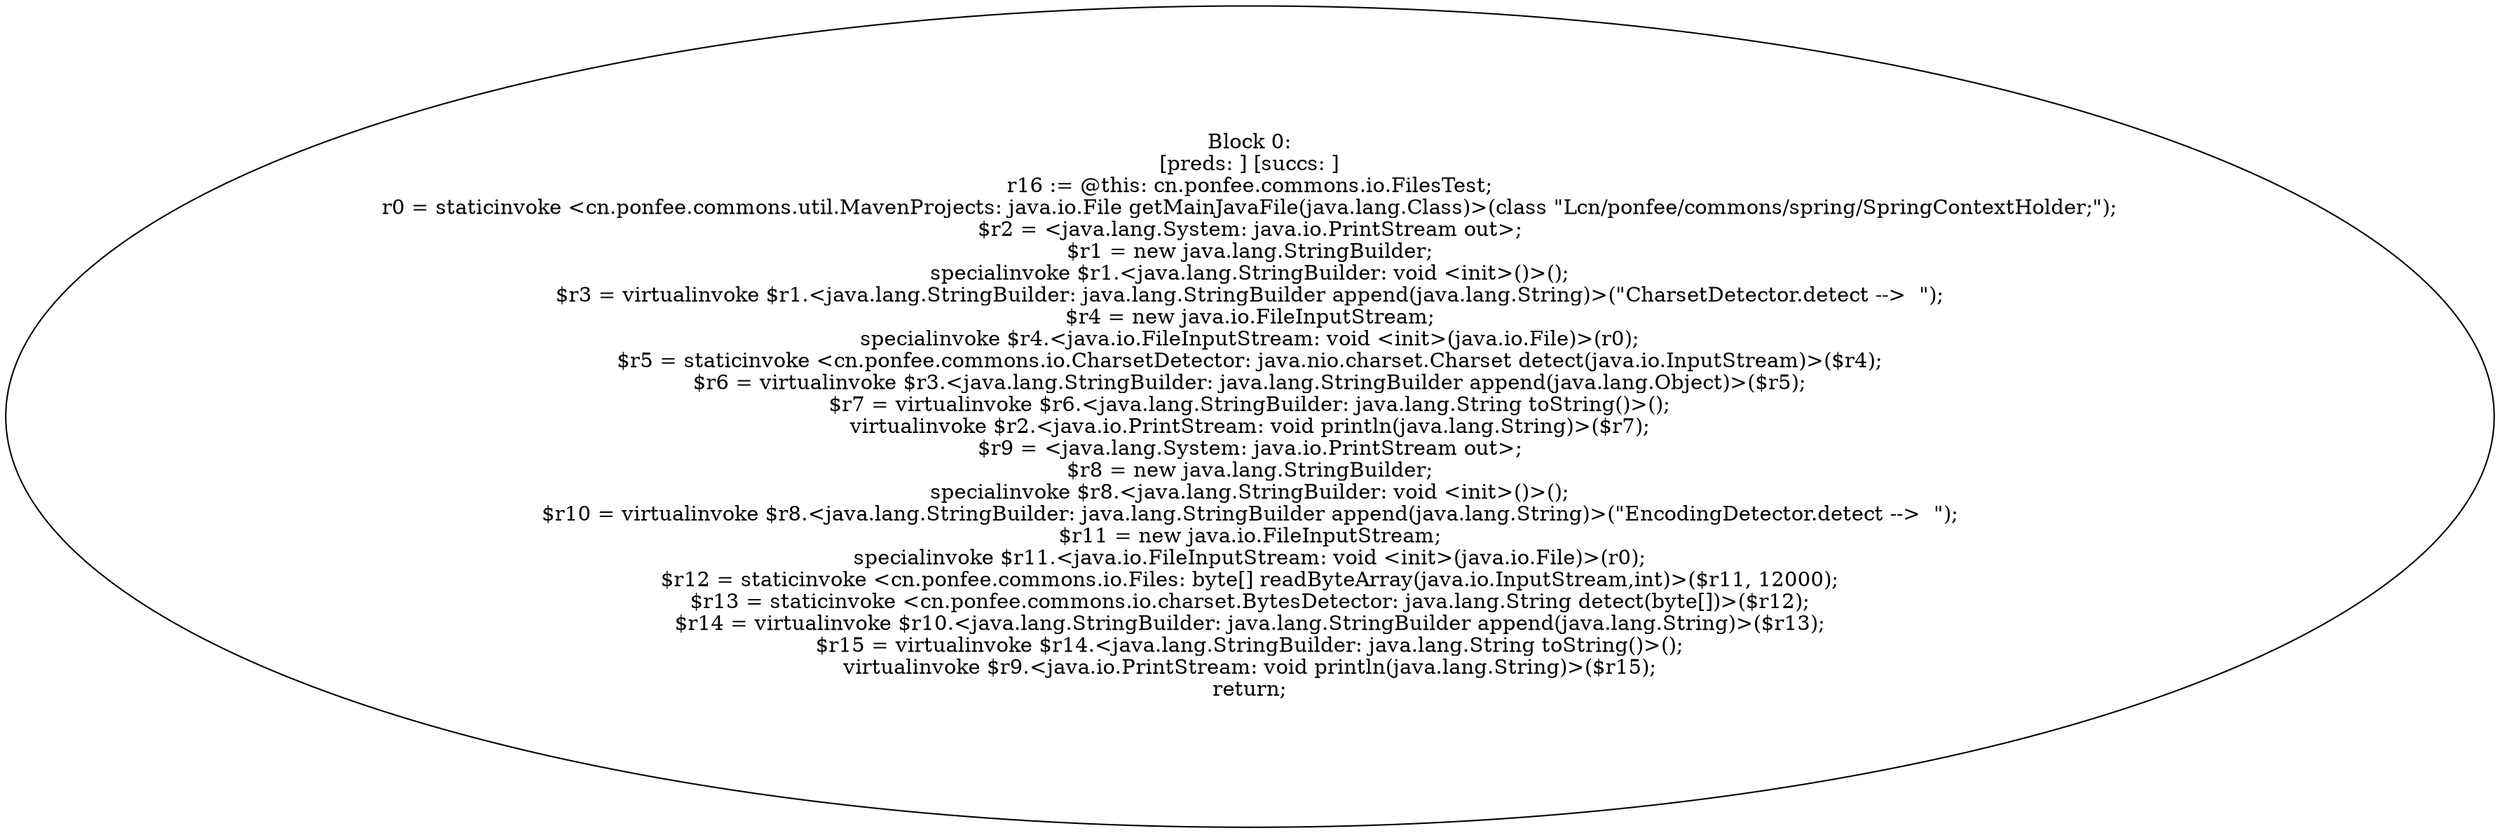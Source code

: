 digraph "unitGraph" {
    "Block 0:
[preds: ] [succs: ]
r16 := @this: cn.ponfee.commons.io.FilesTest;
r0 = staticinvoke <cn.ponfee.commons.util.MavenProjects: java.io.File getMainJavaFile(java.lang.Class)>(class \"Lcn/ponfee/commons/spring/SpringContextHolder;\");
$r2 = <java.lang.System: java.io.PrintStream out>;
$r1 = new java.lang.StringBuilder;
specialinvoke $r1.<java.lang.StringBuilder: void <init>()>();
$r3 = virtualinvoke $r1.<java.lang.StringBuilder: java.lang.StringBuilder append(java.lang.String)>(\"CharsetDetector.detect -->  \");
$r4 = new java.io.FileInputStream;
specialinvoke $r4.<java.io.FileInputStream: void <init>(java.io.File)>(r0);
$r5 = staticinvoke <cn.ponfee.commons.io.CharsetDetector: java.nio.charset.Charset detect(java.io.InputStream)>($r4);
$r6 = virtualinvoke $r3.<java.lang.StringBuilder: java.lang.StringBuilder append(java.lang.Object)>($r5);
$r7 = virtualinvoke $r6.<java.lang.StringBuilder: java.lang.String toString()>();
virtualinvoke $r2.<java.io.PrintStream: void println(java.lang.String)>($r7);
$r9 = <java.lang.System: java.io.PrintStream out>;
$r8 = new java.lang.StringBuilder;
specialinvoke $r8.<java.lang.StringBuilder: void <init>()>();
$r10 = virtualinvoke $r8.<java.lang.StringBuilder: java.lang.StringBuilder append(java.lang.String)>(\"EncodingDetector.detect -->  \");
$r11 = new java.io.FileInputStream;
specialinvoke $r11.<java.io.FileInputStream: void <init>(java.io.File)>(r0);
$r12 = staticinvoke <cn.ponfee.commons.io.Files: byte[] readByteArray(java.io.InputStream,int)>($r11, 12000);
$r13 = staticinvoke <cn.ponfee.commons.io.charset.BytesDetector: java.lang.String detect(byte[])>($r12);
$r14 = virtualinvoke $r10.<java.lang.StringBuilder: java.lang.StringBuilder append(java.lang.String)>($r13);
$r15 = virtualinvoke $r14.<java.lang.StringBuilder: java.lang.String toString()>();
virtualinvoke $r9.<java.io.PrintStream: void println(java.lang.String)>($r15);
return;
"
}

